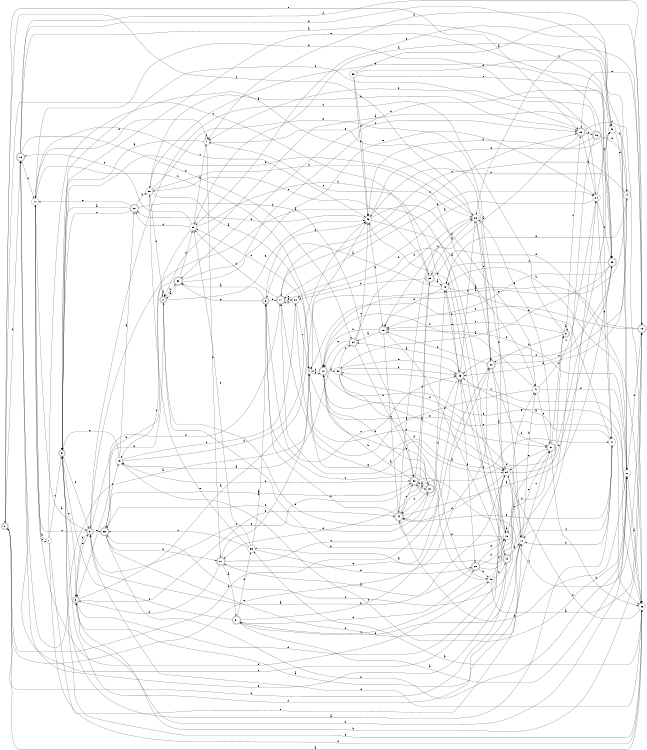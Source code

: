 digraph n44_5 {
__start0 [label="" shape="none"];

rankdir=LR;
size="8,5";

s0 [style="rounded,filled", color="black", fillcolor="white" shape="doublecircle", label="0"];
s1 [style="filled", color="black", fillcolor="white" shape="circle", label="1"];
s2 [style="rounded,filled", color="black", fillcolor="white" shape="doublecircle", label="2"];
s3 [style="rounded,filled", color="black", fillcolor="white" shape="doublecircle", label="3"];
s4 [style="filled", color="black", fillcolor="white" shape="circle", label="4"];
s5 [style="rounded,filled", color="black", fillcolor="white" shape="doublecircle", label="5"];
s6 [style="rounded,filled", color="black", fillcolor="white" shape="doublecircle", label="6"];
s7 [style="filled", color="black", fillcolor="white" shape="circle", label="7"];
s8 [style="rounded,filled", color="black", fillcolor="white" shape="doublecircle", label="8"];
s9 [style="rounded,filled", color="black", fillcolor="white" shape="doublecircle", label="9"];
s10 [style="filled", color="black", fillcolor="white" shape="circle", label="10"];
s11 [style="filled", color="black", fillcolor="white" shape="circle", label="11"];
s12 [style="rounded,filled", color="black", fillcolor="white" shape="doublecircle", label="12"];
s13 [style="filled", color="black", fillcolor="white" shape="circle", label="13"];
s14 [style="filled", color="black", fillcolor="white" shape="circle", label="14"];
s15 [style="rounded,filled", color="black", fillcolor="white" shape="doublecircle", label="15"];
s16 [style="rounded,filled", color="black", fillcolor="white" shape="doublecircle", label="16"];
s17 [style="rounded,filled", color="black", fillcolor="white" shape="doublecircle", label="17"];
s18 [style="filled", color="black", fillcolor="white" shape="circle", label="18"];
s19 [style="rounded,filled", color="black", fillcolor="white" shape="doublecircle", label="19"];
s20 [style="filled", color="black", fillcolor="white" shape="circle", label="20"];
s21 [style="filled", color="black", fillcolor="white" shape="circle", label="21"];
s22 [style="rounded,filled", color="black", fillcolor="white" shape="doublecircle", label="22"];
s23 [style="rounded,filled", color="black", fillcolor="white" shape="doublecircle", label="23"];
s24 [style="filled", color="black", fillcolor="white" shape="circle", label="24"];
s25 [style="rounded,filled", color="black", fillcolor="white" shape="doublecircle", label="25"];
s26 [style="filled", color="black", fillcolor="white" shape="circle", label="26"];
s27 [style="rounded,filled", color="black", fillcolor="white" shape="doublecircle", label="27"];
s28 [style="rounded,filled", color="black", fillcolor="white" shape="doublecircle", label="28"];
s29 [style="filled", color="black", fillcolor="white" shape="circle", label="29"];
s30 [style="rounded,filled", color="black", fillcolor="white" shape="doublecircle", label="30"];
s31 [style="rounded,filled", color="black", fillcolor="white" shape="doublecircle", label="31"];
s32 [style="rounded,filled", color="black", fillcolor="white" shape="doublecircle", label="32"];
s33 [style="filled", color="black", fillcolor="white" shape="circle", label="33"];
s34 [style="rounded,filled", color="black", fillcolor="white" shape="doublecircle", label="34"];
s35 [style="filled", color="black", fillcolor="white" shape="circle", label="35"];
s36 [style="filled", color="black", fillcolor="white" shape="circle", label="36"];
s37 [style="rounded,filled", color="black", fillcolor="white" shape="doublecircle", label="37"];
s38 [style="filled", color="black", fillcolor="white" shape="circle", label="38"];
s39 [style="rounded,filled", color="black", fillcolor="white" shape="doublecircle", label="39"];
s40 [style="rounded,filled", color="black", fillcolor="white" shape="doublecircle", label="40"];
s41 [style="filled", color="black", fillcolor="white" shape="circle", label="41"];
s42 [style="filled", color="black", fillcolor="white" shape="circle", label="42"];
s43 [style="filled", color="black", fillcolor="white" shape="circle", label="43"];
s44 [style="rounded,filled", color="black", fillcolor="white" shape="doublecircle", label="44"];
s45 [style="rounded,filled", color="black", fillcolor="white" shape="doublecircle", label="45"];
s46 [style="rounded,filled", color="black", fillcolor="white" shape="doublecircle", label="46"];
s47 [style="filled", color="black", fillcolor="white" shape="circle", label="47"];
s48 [style="filled", color="black", fillcolor="white" shape="circle", label="48"];
s49 [style="filled", color="black", fillcolor="white" shape="circle", label="49"];
s50 [style="filled", color="black", fillcolor="white" shape="circle", label="50"];
s51 [style="rounded,filled", color="black", fillcolor="white" shape="doublecircle", label="51"];
s52 [style="rounded,filled", color="black", fillcolor="white" shape="doublecircle", label="52"];
s53 [style="rounded,filled", color="black", fillcolor="white" shape="doublecircle", label="53"];
s54 [style="filled", color="black", fillcolor="white" shape="circle", label="54"];
s0 -> s36 [label="a"];
s0 -> s45 [label="b"];
s0 -> s39 [label="c"];
s0 -> s16 [label="d"];
s0 -> s28 [label="e"];
s1 -> s26 [label="a"];
s1 -> s11 [label="b"];
s1 -> s5 [label="c"];
s1 -> s36 [label="d"];
s1 -> s10 [label="e"];
s2 -> s2 [label="a"];
s2 -> s30 [label="b"];
s2 -> s31 [label="c"];
s2 -> s53 [label="d"];
s2 -> s43 [label="e"];
s3 -> s43 [label="a"];
s3 -> s21 [label="b"];
s3 -> s44 [label="c"];
s3 -> s54 [label="d"];
s3 -> s9 [label="e"];
s4 -> s16 [label="a"];
s4 -> s29 [label="b"];
s4 -> s54 [label="c"];
s4 -> s12 [label="d"];
s4 -> s37 [label="e"];
s5 -> s41 [label="a"];
s5 -> s9 [label="b"];
s5 -> s3 [label="c"];
s5 -> s10 [label="d"];
s5 -> s25 [label="e"];
s6 -> s30 [label="a"];
s6 -> s17 [label="b"];
s6 -> s45 [label="c"];
s6 -> s43 [label="d"];
s6 -> s30 [label="e"];
s7 -> s5 [label="a"];
s7 -> s27 [label="b"];
s7 -> s7 [label="c"];
s7 -> s11 [label="d"];
s7 -> s22 [label="e"];
s8 -> s8 [label="a"];
s8 -> s22 [label="b"];
s8 -> s28 [label="c"];
s8 -> s9 [label="d"];
s8 -> s19 [label="e"];
s9 -> s42 [label="a"];
s9 -> s3 [label="b"];
s9 -> s11 [label="c"];
s9 -> s17 [label="d"];
s9 -> s53 [label="e"];
s10 -> s3 [label="a"];
s10 -> s47 [label="b"];
s10 -> s37 [label="c"];
s10 -> s50 [label="d"];
s10 -> s51 [label="e"];
s11 -> s9 [label="a"];
s11 -> s12 [label="b"];
s11 -> s43 [label="c"];
s11 -> s48 [label="d"];
s11 -> s1 [label="e"];
s12 -> s50 [label="a"];
s12 -> s31 [label="b"];
s12 -> s36 [label="c"];
s12 -> s4 [label="d"];
s12 -> s36 [label="e"];
s13 -> s52 [label="a"];
s13 -> s32 [label="b"];
s13 -> s20 [label="c"];
s13 -> s43 [label="d"];
s13 -> s5 [label="e"];
s14 -> s12 [label="a"];
s14 -> s7 [label="b"];
s14 -> s17 [label="c"];
s14 -> s45 [label="d"];
s14 -> s18 [label="e"];
s15 -> s4 [label="a"];
s15 -> s3 [label="b"];
s15 -> s26 [label="c"];
s15 -> s4 [label="d"];
s15 -> s28 [label="e"];
s16 -> s25 [label="a"];
s16 -> s49 [label="b"];
s16 -> s11 [label="c"];
s16 -> s15 [label="d"];
s16 -> s34 [label="e"];
s17 -> s54 [label="a"];
s17 -> s29 [label="b"];
s17 -> s28 [label="c"];
s17 -> s24 [label="d"];
s17 -> s20 [label="e"];
s18 -> s6 [label="a"];
s18 -> s41 [label="b"];
s18 -> s7 [label="c"];
s18 -> s19 [label="d"];
s18 -> s45 [label="e"];
s19 -> s34 [label="a"];
s19 -> s12 [label="b"];
s19 -> s44 [label="c"];
s19 -> s40 [label="d"];
s19 -> s21 [label="e"];
s20 -> s41 [label="a"];
s20 -> s17 [label="b"];
s20 -> s17 [label="c"];
s20 -> s42 [label="d"];
s20 -> s4 [label="e"];
s21 -> s36 [label="a"];
s21 -> s18 [label="b"];
s21 -> s13 [label="c"];
s21 -> s15 [label="d"];
s21 -> s29 [label="e"];
s22 -> s54 [label="a"];
s22 -> s37 [label="b"];
s22 -> s14 [label="c"];
s22 -> s19 [label="d"];
s22 -> s0 [label="e"];
s23 -> s9 [label="a"];
s23 -> s48 [label="b"];
s23 -> s8 [label="c"];
s23 -> s42 [label="d"];
s23 -> s42 [label="e"];
s24 -> s20 [label="a"];
s24 -> s11 [label="b"];
s24 -> s25 [label="c"];
s24 -> s49 [label="d"];
s24 -> s41 [label="e"];
s25 -> s50 [label="a"];
s25 -> s43 [label="b"];
s25 -> s18 [label="c"];
s25 -> s45 [label="d"];
s25 -> s19 [label="e"];
s26 -> s39 [label="a"];
s26 -> s10 [label="b"];
s26 -> s0 [label="c"];
s26 -> s5 [label="d"];
s26 -> s22 [label="e"];
s27 -> s51 [label="a"];
s27 -> s4 [label="b"];
s27 -> s18 [label="c"];
s27 -> s3 [label="d"];
s27 -> s22 [label="e"];
s28 -> s19 [label="a"];
s28 -> s24 [label="b"];
s28 -> s36 [label="c"];
s28 -> s5 [label="d"];
s28 -> s46 [label="e"];
s29 -> s7 [label="a"];
s29 -> s22 [label="b"];
s29 -> s13 [label="c"];
s29 -> s52 [label="d"];
s29 -> s16 [label="e"];
s30 -> s2 [label="a"];
s30 -> s3 [label="b"];
s30 -> s28 [label="c"];
s30 -> s29 [label="d"];
s30 -> s24 [label="e"];
s31 -> s32 [label="a"];
s31 -> s53 [label="b"];
s31 -> s6 [label="c"];
s31 -> s44 [label="d"];
s31 -> s4 [label="e"];
s32 -> s31 [label="a"];
s32 -> s12 [label="b"];
s32 -> s15 [label="c"];
s32 -> s39 [label="d"];
s32 -> s9 [label="e"];
s33 -> s15 [label="a"];
s33 -> s43 [label="b"];
s33 -> s43 [label="c"];
s33 -> s49 [label="d"];
s33 -> s25 [label="e"];
s34 -> s13 [label="a"];
s34 -> s32 [label="b"];
s34 -> s43 [label="c"];
s34 -> s26 [label="d"];
s34 -> s12 [label="e"];
s35 -> s6 [label="a"];
s35 -> s29 [label="b"];
s35 -> s53 [label="c"];
s35 -> s23 [label="d"];
s35 -> s38 [label="e"];
s36 -> s35 [label="a"];
s36 -> s54 [label="b"];
s36 -> s50 [label="c"];
s36 -> s5 [label="d"];
s36 -> s9 [label="e"];
s37 -> s35 [label="a"];
s37 -> s36 [label="b"];
s37 -> s8 [label="c"];
s37 -> s26 [label="d"];
s37 -> s54 [label="e"];
s38 -> s4 [label="a"];
s38 -> s28 [label="b"];
s38 -> s2 [label="c"];
s38 -> s26 [label="d"];
s38 -> s54 [label="e"];
s39 -> s18 [label="a"];
s39 -> s20 [label="b"];
s39 -> s38 [label="c"];
s39 -> s27 [label="d"];
s39 -> s36 [label="e"];
s40 -> s10 [label="a"];
s40 -> s0 [label="b"];
s40 -> s43 [label="c"];
s40 -> s16 [label="d"];
s40 -> s37 [label="e"];
s41 -> s45 [label="a"];
s41 -> s10 [label="b"];
s41 -> s10 [label="c"];
s41 -> s38 [label="d"];
s41 -> s44 [label="e"];
s42 -> s42 [label="a"];
s42 -> s2 [label="b"];
s42 -> s45 [label="c"];
s42 -> s44 [label="d"];
s42 -> s47 [label="e"];
s43 -> s47 [label="a"];
s43 -> s52 [label="b"];
s43 -> s19 [label="c"];
s43 -> s47 [label="d"];
s43 -> s49 [label="e"];
s44 -> s25 [label="a"];
s44 -> s6 [label="b"];
s44 -> s26 [label="c"];
s44 -> s21 [label="d"];
s44 -> s32 [label="e"];
s45 -> s34 [label="a"];
s45 -> s18 [label="b"];
s45 -> s32 [label="c"];
s45 -> s26 [label="d"];
s45 -> s23 [label="e"];
s46 -> s2 [label="a"];
s46 -> s7 [label="b"];
s46 -> s53 [label="c"];
s46 -> s43 [label="d"];
s46 -> s14 [label="e"];
s47 -> s17 [label="a"];
s47 -> s12 [label="b"];
s47 -> s24 [label="c"];
s47 -> s21 [label="d"];
s47 -> s37 [label="e"];
s48 -> s15 [label="a"];
s48 -> s40 [label="b"];
s48 -> s51 [label="c"];
s48 -> s42 [label="d"];
s48 -> s12 [label="e"];
s49 -> s29 [label="a"];
s49 -> s44 [label="b"];
s49 -> s14 [label="c"];
s49 -> s30 [label="d"];
s49 -> s21 [label="e"];
s50 -> s54 [label="a"];
s50 -> s45 [label="b"];
s50 -> s34 [label="c"];
s50 -> s48 [label="d"];
s50 -> s45 [label="e"];
s51 -> s21 [label="a"];
s51 -> s22 [label="b"];
s51 -> s5 [label="c"];
s51 -> s23 [label="d"];
s51 -> s35 [label="e"];
s52 -> s5 [label="a"];
s52 -> s38 [label="b"];
s52 -> s5 [label="c"];
s52 -> s32 [label="d"];
s52 -> s11 [label="e"];
s53 -> s32 [label="a"];
s53 -> s27 [label="b"];
s53 -> s13 [label="c"];
s53 -> s21 [label="d"];
s53 -> s24 [label="e"];
s54 -> s27 [label="a"];
s54 -> s25 [label="b"];
s54 -> s16 [label="c"];
s54 -> s44 [label="d"];
s54 -> s10 [label="e"];

}
